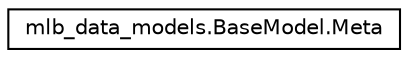 digraph "Graphical Class Hierarchy"
{
  edge [fontname="Helvetica",fontsize="10",labelfontname="Helvetica",labelfontsize="10"];
  node [fontname="Helvetica",fontsize="10",shape=record];
  rankdir="LR";
  Node1 [label="mlb_data_models.BaseModel.Meta",height=0.2,width=0.4,color="black", fillcolor="white", style="filled",URL="$classmlb__data__models_1_1BaseModel_1_1Meta.html"];
}
